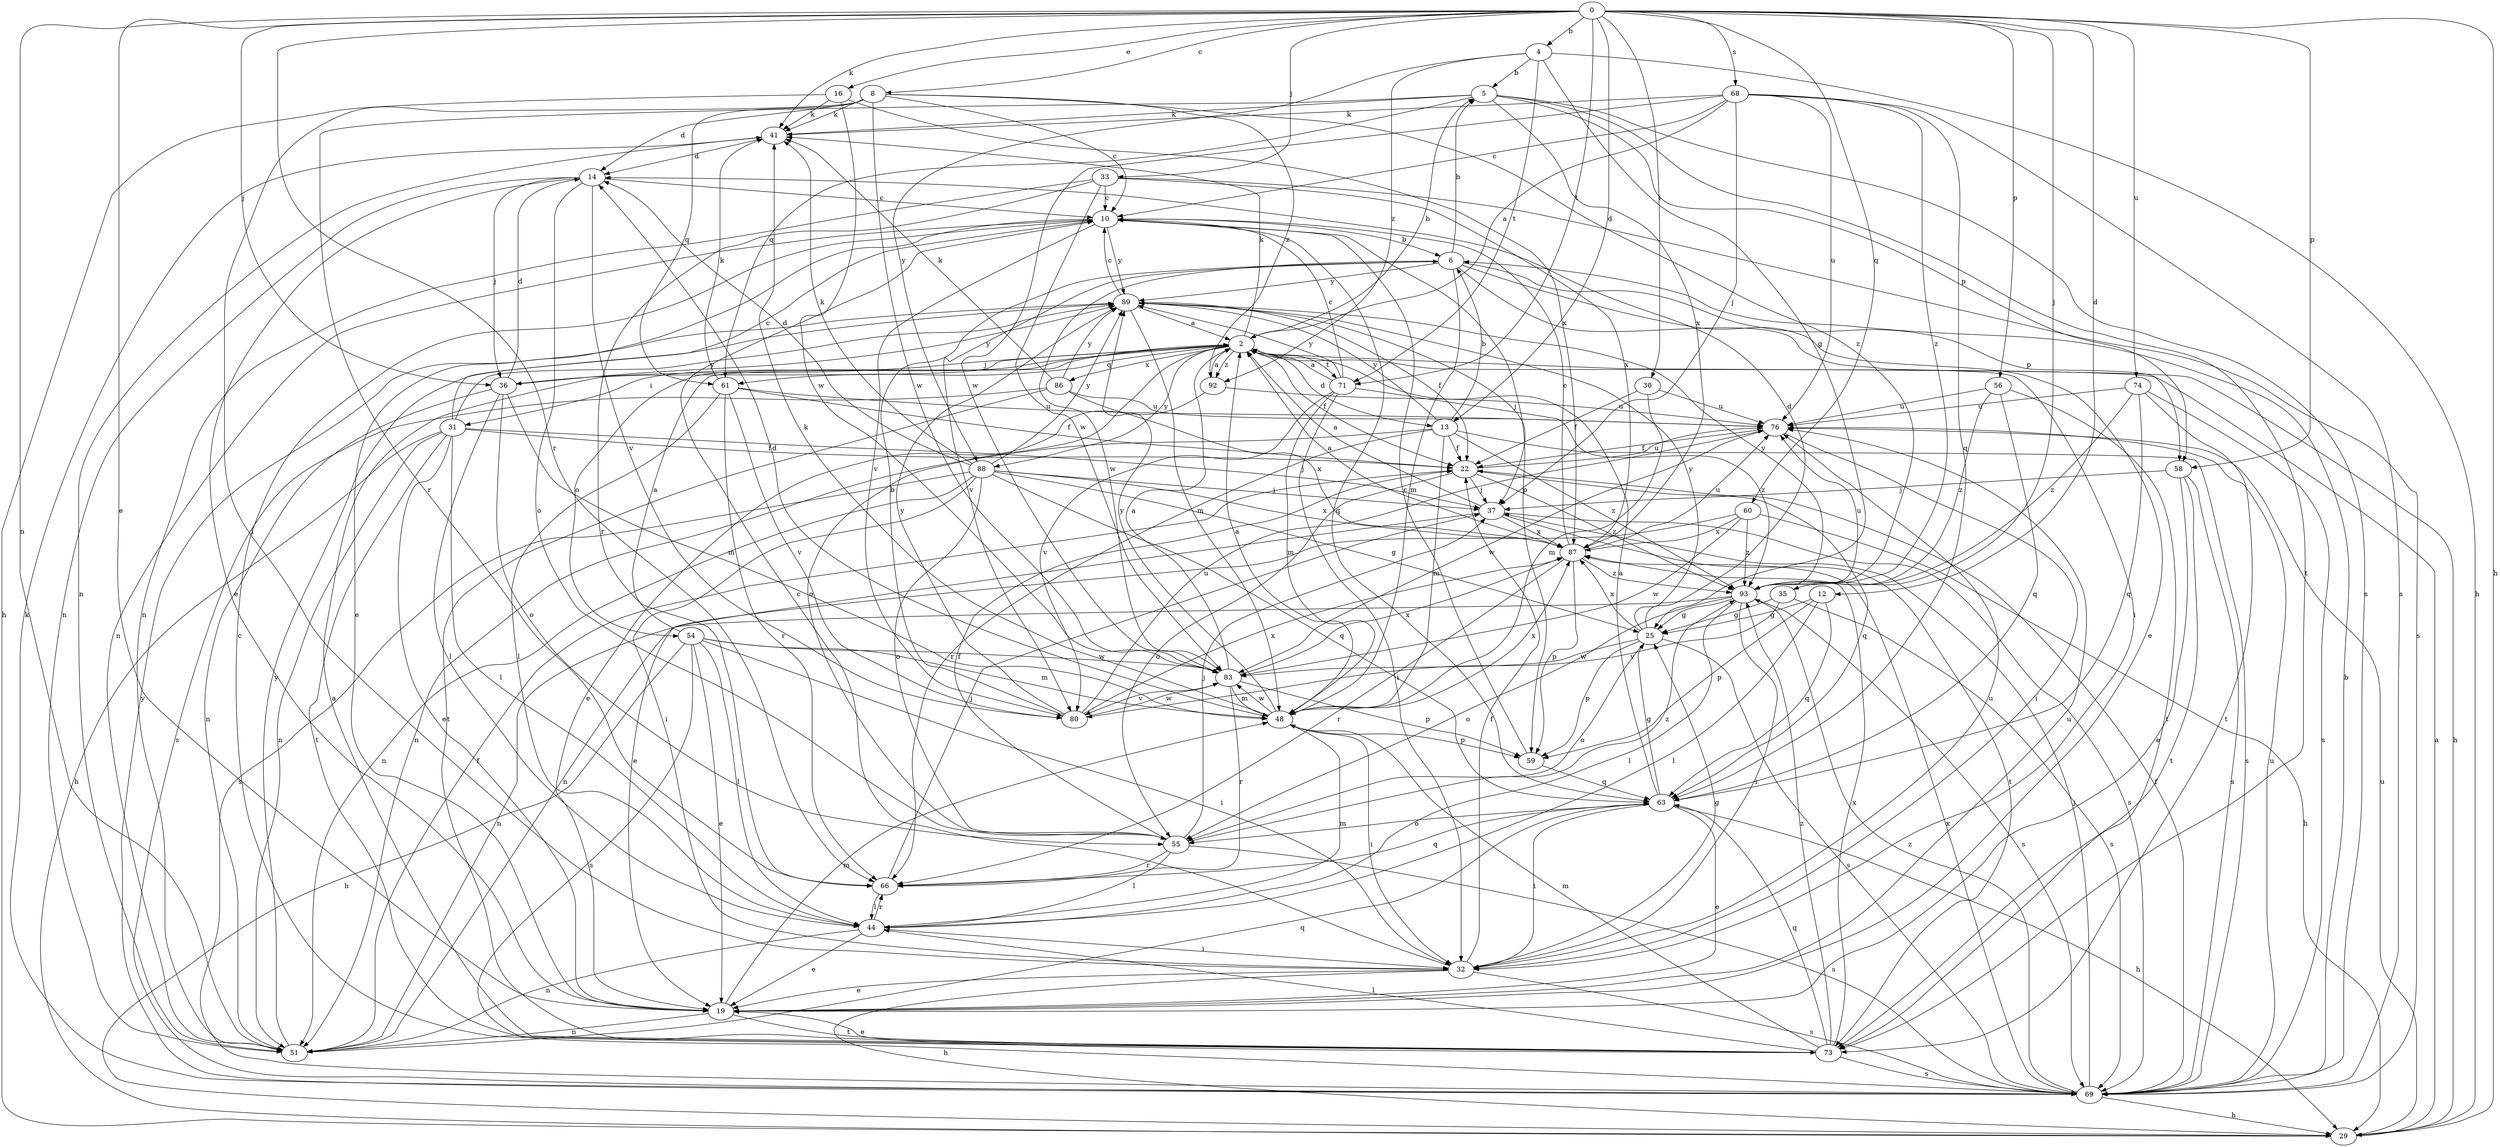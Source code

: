 strict digraph  {
0;
2;
4;
5;
6;
8;
10;
12;
13;
14;
16;
19;
22;
25;
29;
30;
31;
32;
33;
35;
36;
37;
41;
44;
48;
51;
54;
55;
56;
58;
59;
60;
61;
63;
66;
68;
69;
71;
73;
74;
76;
80;
83;
86;
87;
88;
89;
92;
93;
0 -> 4  [label=b];
0 -> 8  [label=c];
0 -> 12  [label=d];
0 -> 13  [label=d];
0 -> 16  [label=e];
0 -> 19  [label=e];
0 -> 29  [label=h];
0 -> 30  [label=i];
0 -> 33  [label=j];
0 -> 35  [label=j];
0 -> 36  [label=j];
0 -> 41  [label=k];
0 -> 51  [label=n];
0 -> 56  [label=p];
0 -> 58  [label=p];
0 -> 60  [label=q];
0 -> 66  [label=r];
0 -> 68  [label=s];
0 -> 71  [label=t];
0 -> 74  [label=u];
2 -> 5  [label=b];
2 -> 13  [label=d];
2 -> 22  [label=f];
2 -> 29  [label=h];
2 -> 31  [label=i];
2 -> 36  [label=j];
2 -> 41  [label=k];
2 -> 54  [label=o];
2 -> 55  [label=o];
2 -> 61  [label=q];
2 -> 71  [label=t];
2 -> 86  [label=x];
2 -> 88  [label=y];
2 -> 92  [label=z];
4 -> 5  [label=b];
4 -> 25  [label=g];
4 -> 29  [label=h];
4 -> 71  [label=t];
4 -> 88  [label=y];
4 -> 92  [label=z];
5 -> 41  [label=k];
5 -> 58  [label=p];
5 -> 61  [label=q];
5 -> 66  [label=r];
5 -> 69  [label=s];
5 -> 73  [label=t];
5 -> 87  [label=x];
6 -> 5  [label=b];
6 -> 19  [label=e];
6 -> 32  [label=i];
6 -> 48  [label=m];
6 -> 58  [label=p];
6 -> 80  [label=v];
6 -> 83  [label=w];
6 -> 89  [label=y];
8 -> 10  [label=c];
8 -> 14  [label=d];
8 -> 32  [label=i];
8 -> 41  [label=k];
8 -> 61  [label=q];
8 -> 83  [label=w];
8 -> 92  [label=z];
8 -> 93  [label=z];
10 -> 6  [label=b];
10 -> 19  [label=e];
10 -> 51  [label=n];
10 -> 59  [label=p];
10 -> 63  [label=q];
10 -> 80  [label=v];
10 -> 89  [label=y];
12 -> 25  [label=g];
12 -> 44  [label=l];
12 -> 59  [label=p];
12 -> 63  [label=q];
13 -> 6  [label=b];
13 -> 22  [label=f];
13 -> 48  [label=m];
13 -> 51  [label=n];
13 -> 66  [label=r];
13 -> 69  [label=s];
13 -> 89  [label=y];
13 -> 93  [label=z];
14 -> 10  [label=c];
14 -> 19  [label=e];
14 -> 36  [label=j];
14 -> 51  [label=n];
14 -> 55  [label=o];
14 -> 80  [label=v];
16 -> 29  [label=h];
16 -> 41  [label=k];
16 -> 83  [label=w];
16 -> 87  [label=x];
19 -> 48  [label=m];
19 -> 51  [label=n];
19 -> 73  [label=t];
19 -> 76  [label=u];
22 -> 37  [label=j];
22 -> 55  [label=o];
22 -> 63  [label=q];
22 -> 76  [label=u];
22 -> 93  [label=z];
25 -> 14  [label=d];
25 -> 55  [label=o];
25 -> 59  [label=p];
25 -> 69  [label=s];
25 -> 83  [label=w];
25 -> 87  [label=x];
25 -> 89  [label=y];
29 -> 2  [label=a];
29 -> 76  [label=u];
30 -> 22  [label=f];
30 -> 48  [label=m];
30 -> 76  [label=u];
31 -> 10  [label=c];
31 -> 19  [label=e];
31 -> 22  [label=f];
31 -> 29  [label=h];
31 -> 37  [label=j];
31 -> 44  [label=l];
31 -> 51  [label=n];
31 -> 73  [label=t];
31 -> 89  [label=y];
32 -> 10  [label=c];
32 -> 19  [label=e];
32 -> 22  [label=f];
32 -> 25  [label=g];
32 -> 29  [label=h];
32 -> 69  [label=s];
32 -> 76  [label=u];
33 -> 10  [label=c];
33 -> 51  [label=n];
33 -> 66  [label=r];
33 -> 69  [label=s];
33 -> 83  [label=w];
33 -> 87  [label=x];
35 -> 25  [label=g];
35 -> 69  [label=s];
35 -> 80  [label=v];
36 -> 14  [label=d];
36 -> 44  [label=l];
36 -> 48  [label=m];
36 -> 51  [label=n];
36 -> 55  [label=o];
36 -> 89  [label=y];
37 -> 2  [label=a];
37 -> 19  [label=e];
37 -> 69  [label=s];
37 -> 73  [label=t];
37 -> 87  [label=x];
41 -> 14  [label=d];
41 -> 51  [label=n];
44 -> 19  [label=e];
44 -> 32  [label=i];
44 -> 48  [label=m];
44 -> 51  [label=n];
44 -> 66  [label=r];
48 -> 2  [label=a];
48 -> 14  [label=d];
48 -> 32  [label=i];
48 -> 41  [label=k];
48 -> 59  [label=p];
48 -> 83  [label=w];
48 -> 87  [label=x];
48 -> 89  [label=y];
51 -> 22  [label=f];
51 -> 63  [label=q];
51 -> 89  [label=y];
54 -> 2  [label=a];
54 -> 19  [label=e];
54 -> 29  [label=h];
54 -> 32  [label=i];
54 -> 44  [label=l];
54 -> 48  [label=m];
54 -> 69  [label=s];
54 -> 83  [label=w];
55 -> 22  [label=f];
55 -> 37  [label=j];
55 -> 44  [label=l];
55 -> 66  [label=r];
55 -> 69  [label=s];
55 -> 93  [label=z];
56 -> 63  [label=q];
56 -> 73  [label=t];
56 -> 76  [label=u];
56 -> 93  [label=z];
58 -> 19  [label=e];
58 -> 37  [label=j];
58 -> 69  [label=s];
58 -> 73  [label=t];
59 -> 10  [label=c];
59 -> 63  [label=q];
60 -> 29  [label=h];
60 -> 51  [label=n];
60 -> 83  [label=w];
60 -> 87  [label=x];
60 -> 93  [label=z];
61 -> 22  [label=f];
61 -> 41  [label=k];
61 -> 44  [label=l];
61 -> 66  [label=r];
61 -> 76  [label=u];
61 -> 80  [label=v];
63 -> 2  [label=a];
63 -> 19  [label=e];
63 -> 25  [label=g];
63 -> 29  [label=h];
63 -> 32  [label=i];
63 -> 55  [label=o];
66 -> 37  [label=j];
66 -> 44  [label=l];
66 -> 63  [label=q];
68 -> 2  [label=a];
68 -> 10  [label=c];
68 -> 37  [label=j];
68 -> 41  [label=k];
68 -> 63  [label=q];
68 -> 69  [label=s];
68 -> 76  [label=u];
68 -> 83  [label=w];
68 -> 93  [label=z];
69 -> 6  [label=b];
69 -> 22  [label=f];
69 -> 29  [label=h];
69 -> 37  [label=j];
69 -> 41  [label=k];
69 -> 76  [label=u];
69 -> 87  [label=x];
69 -> 89  [label=y];
69 -> 93  [label=z];
71 -> 2  [label=a];
71 -> 10  [label=c];
71 -> 32  [label=i];
71 -> 48  [label=m];
71 -> 80  [label=v];
71 -> 89  [label=y];
71 -> 93  [label=z];
73 -> 2  [label=a];
73 -> 10  [label=c];
73 -> 19  [label=e];
73 -> 44  [label=l];
73 -> 48  [label=m];
73 -> 63  [label=q];
73 -> 69  [label=s];
73 -> 87  [label=x];
73 -> 93  [label=z];
74 -> 63  [label=q];
74 -> 69  [label=s];
74 -> 73  [label=t];
74 -> 76  [label=u];
74 -> 93  [label=z];
76 -> 22  [label=f];
76 -> 32  [label=i];
76 -> 83  [label=w];
80 -> 6  [label=b];
80 -> 76  [label=u];
80 -> 83  [label=w];
80 -> 87  [label=x];
80 -> 89  [label=y];
83 -> 2  [label=a];
83 -> 48  [label=m];
83 -> 59  [label=p];
83 -> 66  [label=r];
83 -> 80  [label=v];
83 -> 87  [label=x];
86 -> 41  [label=k];
86 -> 69  [label=s];
86 -> 73  [label=t];
86 -> 76  [label=u];
86 -> 87  [label=x];
86 -> 89  [label=y];
87 -> 2  [label=a];
87 -> 10  [label=c];
87 -> 59  [label=p];
87 -> 66  [label=r];
87 -> 76  [label=u];
87 -> 93  [label=z];
88 -> 14  [label=d];
88 -> 25  [label=g];
88 -> 32  [label=i];
88 -> 37  [label=j];
88 -> 41  [label=k];
88 -> 51  [label=n];
88 -> 55  [label=o];
88 -> 63  [label=q];
88 -> 69  [label=s];
88 -> 87  [label=x];
88 -> 89  [label=y];
89 -> 2  [label=a];
89 -> 10  [label=c];
89 -> 22  [label=f];
89 -> 37  [label=j];
89 -> 48  [label=m];
92 -> 2  [label=a];
92 -> 19  [label=e];
92 -> 76  [label=u];
93 -> 25  [label=g];
93 -> 32  [label=i];
93 -> 44  [label=l];
93 -> 51  [label=n];
93 -> 55  [label=o];
93 -> 69  [label=s];
93 -> 76  [label=u];
93 -> 89  [label=y];
}

